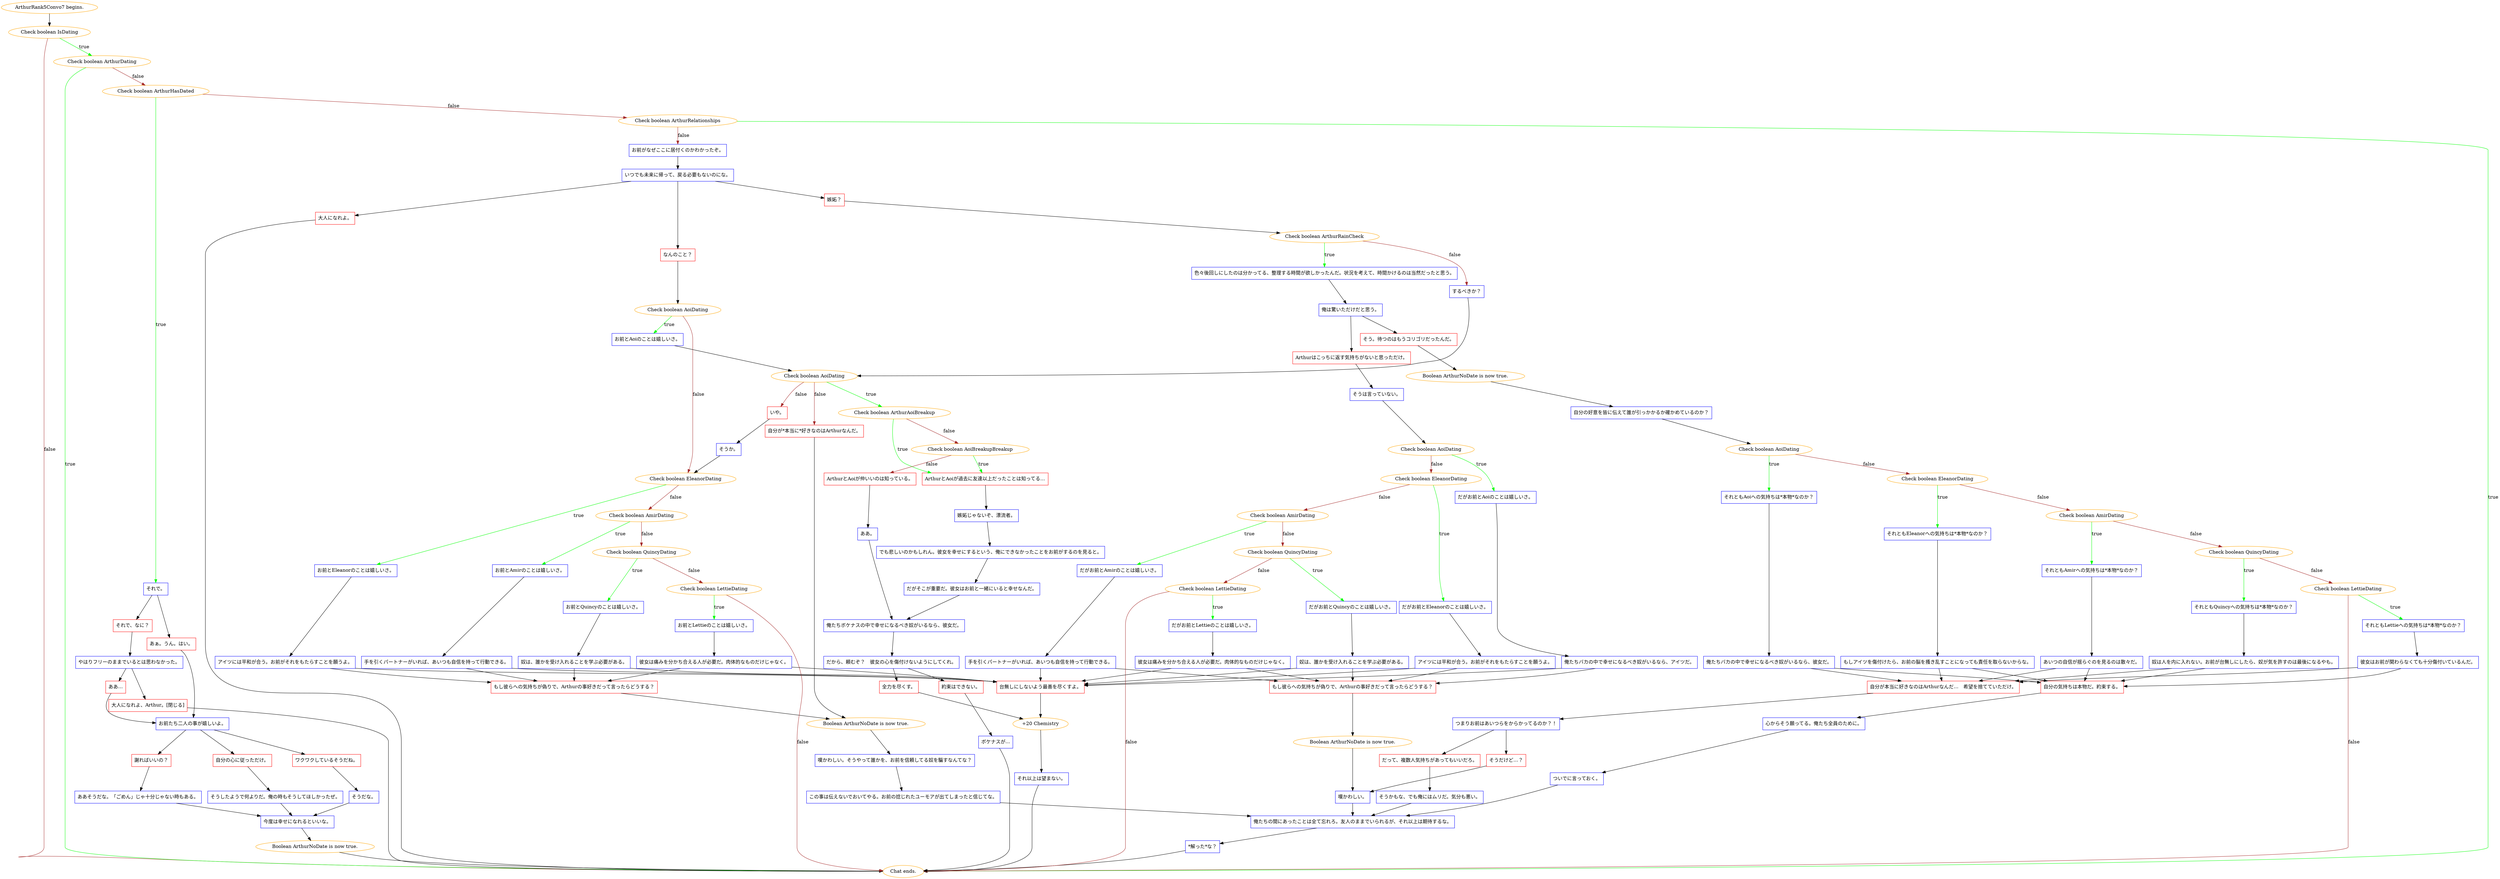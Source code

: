 digraph {
	"ArthurRank5Convo7 begins." [color=orange];
		"ArthurRank5Convo7 begins." -> j2287186983;
	j2287186983 [label="Check boolean IsDating",color=orange];
		j2287186983 -> j3366093715 [label=true,color=green];
		j2287186983 -> "Chat ends." [label=false,color=brown];
	j3366093715 [label="Check boolean ArthurDating",color=orange];
		j3366093715 -> "Chat ends." [label=true,color=green];
		j3366093715 -> j4249377294 [label=false,color=brown];
	"Chat ends." [color=orange];
	j4249377294 [label="Check boolean ArthurHasDated",color=orange];
		j4249377294 -> j1952150685 [label=true,color=green];
		j4249377294 -> j780092072 [label=false,color=brown];
	j1952150685 [label="それで。",shape=box,color=blue];
		j1952150685 -> j605884702;
		j1952150685 -> j3677831462;
	j780092072 [label="Check boolean ArthurRelationships",color=orange];
		j780092072 -> "Chat ends." [label=true,color=green];
		j780092072 -> j4133351507 [label=false,color=brown];
	j605884702 [label="それで、なに？",shape=box,color=red];
		j605884702 -> j3144165773;
	j3677831462 [label="あぁ。うん。はい。",shape=box,color=red];
		j3677831462 -> j3796608774;
	j4133351507 [label="お前がなぜここに居付くのかわかったぞ。",shape=box,color=blue];
		j4133351507 -> j4161527586;
	j3144165773 [label="やはりフリーのままでいるとは思わなかった。",shape=box,color=blue];
		j3144165773 -> j598239064;
		j3144165773 -> j1529010787;
	j3796608774 [label="お前たち二人の事が嬉しいよ。",shape=box,color=blue];
		j3796608774 -> j264893276;
		j3796608774 -> j1928699363;
		j3796608774 -> j527939589;
	j4161527586 [label="いつでも未来に帰って、戻る必要もないのにな。",shape=box,color=blue];
		j4161527586 -> j3944401008;
		j4161527586 -> j2127700700;
		j4161527586 -> j819964840;
	j598239064 [label="大人になれよ、Arthur。[閉じる]",shape=box,color=red];
		j598239064 -> "Chat ends.";
	j1529010787 [label="ああ…",shape=box,color=red];
		j1529010787 -> j3796608774;
	j264893276 [label="ワクワクしているそうだね。",shape=box,color=red];
		j264893276 -> j64219890;
	j1928699363 [label="謝ればいいの？",shape=box,color=red];
		j1928699363 -> j689622725;
	j527939589 [label="自分の心に従っただけ。",shape=box,color=red];
		j527939589 -> j2499548284;
	j3944401008 [label="大人になれよ。",shape=box,color=red];
		j3944401008 -> "Chat ends.";
	j2127700700 [label="嫉妬？",shape=box,color=red];
		j2127700700 -> j1819643693;
	j819964840 [label="なんのこと？",shape=box,color=red];
		j819964840 -> j1872707844;
	j64219890 [label="そうだな。",shape=box,color=blue];
		j64219890 -> j492266280;
	j689622725 [label="ああそうだな。「ごめん」じゃ十分じゃない時もある。",shape=box,color=blue];
		j689622725 -> j492266280;
	j2499548284 [label="そうしたようで何よりだ。俺の時もそうしてほしかったぜ。",shape=box,color=blue];
		j2499548284 -> j492266280;
	j1819643693 [label="Check boolean ArthurRainCheck",color=orange];
		j1819643693 -> j181504950 [label=true,color=green];
		j1819643693 -> j88878205 [label=false,color=brown];
	j1872707844 [label="Check boolean AoiDating",color=orange];
		j1872707844 -> j2955102535 [label=true,color=green];
		j1872707844 -> j1314868176 [label=false,color=brown];
	j492266280 [label="今度は幸せになれるといいな。",shape=box,color=blue];
		j492266280 -> j2533691464;
	j181504950 [label="色々後回しにしたのは分かってる、整理する時間が欲しかったんだ。状況を考えて、時間かけるのは当然だったと思う。",shape=box,color=blue];
		j181504950 -> j640999997;
	j88878205 [label="するべきか？",shape=box,color=blue];
		j88878205 -> j1137287632;
	j2955102535 [label="お前とAoiのことは嬉しいさ。",shape=box,color=blue];
		j2955102535 -> j1137287632;
	j1314868176 [label="Check boolean EleanorDating",color=orange];
		j1314868176 -> j1407104126 [label=true,color=green];
		j1314868176 -> j2360902743 [label=false,color=brown];
	j2533691464 [label="Boolean ArthurNoDate is now true.",color=orange];
		j2533691464 -> "Chat ends.";
	j640999997 [label="俺は驚いただけだと思う。",shape=box,color=blue];
		j640999997 -> j720934640;
		j640999997 -> j3463397738;
	j1137287632 [label="Check boolean AoiDating",color=orange];
		j1137287632 -> j645055810 [label=true,color=green];
		j1137287632 -> j3008007682 [label=false,color=brown];
		j1137287632 -> j3580294512 [label=false,color=brown];
	j1407104126 [label="お前とEleanorのことは嬉しいさ。",shape=box,color=blue];
		j1407104126 -> j793921716;
	j2360902743 [label="Check boolean AmirDating",color=orange];
		j2360902743 -> j4133819650 [label=true,color=green];
		j2360902743 -> j3619615241 [label=false,color=brown];
	j720934640 [label="Arthurはこっちに返す気持ちがないと思っただけ。",shape=box,color=red];
		j720934640 -> j856595554;
	j3463397738 [label="そう。待つのはもうコリゴリだったんだ。",shape=box,color=red];
		j3463397738 -> j1257553074;
	j645055810 [label="Check boolean ArthurAoiBreakup",color=orange];
		j645055810 -> j942315456 [label=true,color=green];
		j645055810 -> j977240989 [label=false,color=brown];
	j3008007682 [label="いや。",shape=box,color=red];
		j3008007682 -> j3520343432;
	j3580294512 [label="自分が*本当に*好きなのはArthurなんだ。",shape=box,color=red];
		j3580294512 -> j3014351865;
	j793921716 [label="アイツには平和が合う。お前がそれをもたらすことを願うよ。",shape=box,color=blue];
		j793921716 -> j2975401875;
		j793921716 -> j55233426;
	j4133819650 [label="お前とAmirのことは嬉しいさ。",shape=box,color=blue];
		j4133819650 -> j2727389687;
	j3619615241 [label="Check boolean QuincyDating",color=orange];
		j3619615241 -> j940713297 [label=true,color=green];
		j3619615241 -> j2880943410 [label=false,color=brown];
	j856595554 [label="そうは言っていない。",shape=box,color=blue];
		j856595554 -> j699370226;
	j1257553074 [label="Boolean ArthurNoDate is now true.",color=orange];
		j1257553074 -> j779607155;
	j942315456 [label="ArthurとAoiが過去に友達以上だったことは知ってる…",shape=box,color=red];
		j942315456 -> j1829886440;
	j977240989 [label="Check boolean AoiBreakupBreakup",color=orange];
		j977240989 -> j942315456 [label=true,color=green];
		j977240989 -> j1879852958 [label=false,color=brown];
	j3520343432 [label="そうか。",shape=box,color=blue];
		j3520343432 -> j1314868176;
	j3014351865 [label="Boolean ArthurNoDate is now true.",color=orange];
		j3014351865 -> j1457395331;
	j2975401875 [label="台無しにしないよう最善を尽くすよ。",shape=box,color=red];
		j2975401875 -> j520656182;
	j55233426 [label="もし彼らへの気持ちが偽りで、Arthurの事好きだって言ったらどうする？",shape=box,color=red];
		j55233426 -> j3014351865;
	j2727389687 [label="手を引くパートナーがいれば、あいつも自信を持って行動できる。",shape=box,color=blue];
		j2727389687 -> j55233426;
		j2727389687 -> j2975401875;
	j940713297 [label="お前とQuincyのことは嬉しいさ。",shape=box,color=blue];
		j940713297 -> j305973386;
	j2880943410 [label="Check boolean LettieDating",color=orange];
		j2880943410 -> j727597310 [label=true,color=green];
		j2880943410 -> "Chat ends." [label=false,color=brown];
	j699370226 [label="Check boolean AoiDating",color=orange];
		j699370226 -> j1755188258 [label=true,color=green];
		j699370226 -> j4192573990 [label=false,color=brown];
	j779607155 [label="自分の好意を皆に伝えて誰が引っかかるか確かめているのか？",shape=box,color=blue];
		j779607155 -> j2614230410;
	j1829886440 [label="嫉妬じゃないぞ、漂流者。",shape=box,color=blue];
		j1829886440 -> j2101142111;
	j1879852958 [label="ArthurとAoiが仲いいのは知っている。",shape=box,color=red];
		j1879852958 -> j453255438;
	j1457395331 [label="嘆かわしい。そうやって誰かを、お前を信頼してる奴を騙すなんてな？",shape=box,color=blue];
		j1457395331 -> j1742846481;
	j520656182 [label="+20 Chemistry",color=orange];
		j520656182 -> j1998386194;
	j305973386 [label="奴は、誰かを受け入れることを学ぶ必要がある。",shape=box,color=blue];
		j305973386 -> j55233426;
		j305973386 -> j2975401875;
	j727597310 [label="お前とLettieのことは嬉しいさ。",shape=box,color=blue];
		j727597310 -> j1070681400;
	j1755188258 [label="だがお前とAoiのことは嬉しいさ。",shape=box,color=blue];
		j1755188258 -> j3862967937;
	j4192573990 [label="Check boolean EleanorDating",color=orange];
		j4192573990 -> j666655044 [label=true,color=green];
		j4192573990 -> j2085135710 [label=false,color=brown];
	j2614230410 [label="Check boolean AoiDating",color=orange];
		j2614230410 -> j1417479247 [label=true,color=green];
		j2614230410 -> j2346094008 [label=false,color=brown];
	j2101142111 [label="でも悲しいのかもしれん。彼女を幸せにするという、俺にできなかったことをお前がするのを見ると。",shape=box,color=blue];
		j2101142111 -> j4227665275;
	j453255438 [label="ああ。",shape=box,color=blue];
		j453255438 -> j1282998230;
	j1742846481 [label="この事は伝えないでおいてやる。お前の捻じれたユーモアが出てしまったと信じてな。",shape=box,color=blue];
		j1742846481 -> j31346480;
	j1998386194 [label="それ以上は望まない。",shape=box,color=blue];
		j1998386194 -> "Chat ends.";
	j1070681400 [label="彼女は痛みを分かち合える人が必要だ。肉体的なものだけじゃなく。",shape=box,color=blue];
		j1070681400 -> j55233426;
		j1070681400 -> j2975401875;
	j3862967937 [label="俺たちバカの中で幸せになるべき奴がいるなら、アイツだ。",shape=box,color=blue];
		j3862967937 -> j2975401875;
		j3862967937 -> j1195571719;
	j666655044 [label="だがお前とEleanorのことは嬉しいさ。",shape=box,color=blue];
		j666655044 -> j3571772672;
	j2085135710 [label="Check boolean AmirDating",color=orange];
		j2085135710 -> j367767956 [label=true,color=green];
		j2085135710 -> j2837699176 [label=false,color=brown];
	j1417479247 [label="それともAoiへの気持ちは*本物*なのか？",shape=box,color=blue];
		j1417479247 -> j2568168883;
	j2346094008 [label="Check boolean EleanorDating",color=orange];
		j2346094008 -> j3957782987 [label=true,color=green];
		j2346094008 -> j375238909 [label=false,color=brown];
	j4227665275 [label="だがそこが重要だ。彼女はお前と一緒にいると幸せなんだ。",shape=box,color=blue];
		j4227665275 -> j1282998230;
	j1282998230 [label="俺たちボケナスの中で幸せになるべき奴がいるなら、彼女だ。",shape=box,color=blue];
		j1282998230 -> j3552438486;
	j31346480 [label="俺たちの間にあったことは全て忘れろ。友人のままでいられるが、それ以上は期待するな。",shape=box,color=blue];
		j31346480 -> j3498847408;
	j1195571719 [label="もし彼らへの気持ちが偽りで、Arthurの事好きだって言ったらどうする？",shape=box,color=red];
		j1195571719 -> j3436176571;
	j3571772672 [label="アイツには平和が合う。お前がそれをもたらすことを願うよ。",shape=box,color=blue];
		j3571772672 -> j1195571719;
		j3571772672 -> j2975401875;
	j367767956 [label="だがお前とAmirのことは嬉しいさ。",shape=box,color=blue];
		j367767956 -> j2456319559;
	j2837699176 [label="Check boolean QuincyDating",color=orange];
		j2837699176 -> j576462938 [label=true,color=green];
		j2837699176 -> j3311803142 [label=false,color=brown];
	j2568168883 [label="俺たちバカの中で幸せになるべき奴がいるなら、彼女だ。",shape=box,color=blue];
		j2568168883 -> j4090415311;
		j2568168883 -> j2604253424;
	j3957782987 [label="それともEleanorへの気持ちは*本物*なのか？",shape=box,color=blue];
		j3957782987 -> j3567860916;
	j375238909 [label="Check boolean AmirDating",color=orange];
		j375238909 -> j878680829 [label=true,color=green];
		j375238909 -> j2380864102 [label=false,color=brown];
	j3552438486 [label="だから、頼むぞ？　彼女の心を傷付けないようにしてくれ。",shape=box,color=blue];
		j3552438486 -> j1837128370;
		j3552438486 -> j3448399978;
	j3498847408 [label="*解った*な？",shape=box,color=blue];
		j3498847408 -> "Chat ends.";
	j3436176571 [label="Boolean ArthurNoDate is now true.",color=orange];
		j3436176571 -> j327925888;
	j2456319559 [label="手を引くパートナーがいれば、あいつも自信を持って行動できる。",shape=box,color=blue];
		j2456319559 -> j2975401875;
		j2456319559 -> j1195571719;
	j576462938 [label="だがお前とQuincyのことは嬉しいさ。",shape=box,color=blue];
		j576462938 -> j596570651;
	j3311803142 [label="Check boolean LettieDating",color=orange];
		j3311803142 -> j1491892536 [label=true,color=green];
		j3311803142 -> "Chat ends." [label=false,color=brown];
	j4090415311 [label="自分が本当に好きなのはArthurなんだ…　希望を捨てていただけ。",shape=box,color=red];
		j4090415311 -> j3432643701;
	j2604253424 [label="自分の気持ちは本物だ。約束する。",shape=box,color=red];
		j2604253424 -> j569389316;
	j3567860916 [label="もしアイツを傷付けたら、お前の脳を搔き乱すことになっても責任を取らないからな。",shape=box,color=blue];
		j3567860916 -> j4090415311;
		j3567860916 -> j2604253424;
	j878680829 [label="それともAmirへの気持ちは*本物*なのか？",shape=box,color=blue];
		j878680829 -> j1583892773;
	j2380864102 [label="Check boolean QuincyDating",color=orange];
		j2380864102 -> j3298434304 [label=true,color=green];
		j2380864102 -> j284065050 [label=false,color=brown];
	j1837128370 [label="全力を尽くす。",shape=box,color=red];
		j1837128370 -> j520656182;
	j3448399978 [label="約束はできない。",shape=box,color=red];
		j3448399978 -> j545032148;
	j327925888 [label="嘆かわしい。",shape=box,color=blue];
		j327925888 -> j31346480;
	j596570651 [label="奴は、誰かを受け入れることを学ぶ必要がある。",shape=box,color=blue];
		j596570651 -> j2975401875;
		j596570651 -> j1195571719;
	j1491892536 [label="だがお前とLettieのことは嬉しいさ。",shape=box,color=blue];
		j1491892536 -> j2627424630;
	j3432643701 [label="つまりお前はあいつらをからかってるのか？！",shape=box,color=blue];
		j3432643701 -> j2576252456;
		j3432643701 -> j338016344;
	j569389316 [label="心からそう願ってる。俺たち全員のために。",shape=box,color=blue];
		j569389316 -> j2171954360;
	j1583892773 [label="あいつの自信が揺らぐのを見るのは散々だ。",shape=box,color=blue];
		j1583892773 -> j4090415311;
		j1583892773 -> j2604253424;
	j3298434304 [label="それともQuincyへの気持ちは*本物*なのか？",shape=box,color=blue];
		j3298434304 -> j1288308855;
	j284065050 [label="Check boolean LettieDating",color=orange];
		j284065050 -> j4201191275 [label=true,color=green];
		j284065050 -> "Chat ends." [label=false,color=brown];
	j545032148 [label="ボケナスが...",shape=box,color=blue];
		j545032148 -> "Chat ends.";
	j2627424630 [label="彼女は痛みを分かち合える人が必要だ。肉体的なものだけじゃなく。",shape=box,color=blue];
		j2627424630 -> j2975401875;
		j2627424630 -> j1195571719;
	j2576252456 [label="そうだけど…？",shape=box,color=red];
		j2576252456 -> j327925888;
	j338016344 [label="だって、複数人気持ちがあってもいいだろ。",shape=box,color=red];
		j338016344 -> j703399743;
	j2171954360 [label="ついでに言っておく。",shape=box,color=blue];
		j2171954360 -> j31346480;
	j1288308855 [label="奴は人を内に入れない。お前が台無しにしたら、奴が気を許すのは最後になるやも。",shape=box,color=blue];
		j1288308855 -> j4090415311;
		j1288308855 -> j2604253424;
	j4201191275 [label="それともLettieへの気持ちは*本物*なのか？",shape=box,color=blue];
		j4201191275 -> j3293477553;
	j703399743 [label="そうかもな、でも俺にはムリだ。気分も悪い。",shape=box,color=blue];
		j703399743 -> j31346480;
	j3293477553 [label="彼女はお前が関わらなくても十分傷付いているんだ。",shape=box,color=blue];
		j3293477553 -> j4090415311;
		j3293477553 -> j2604253424;
}